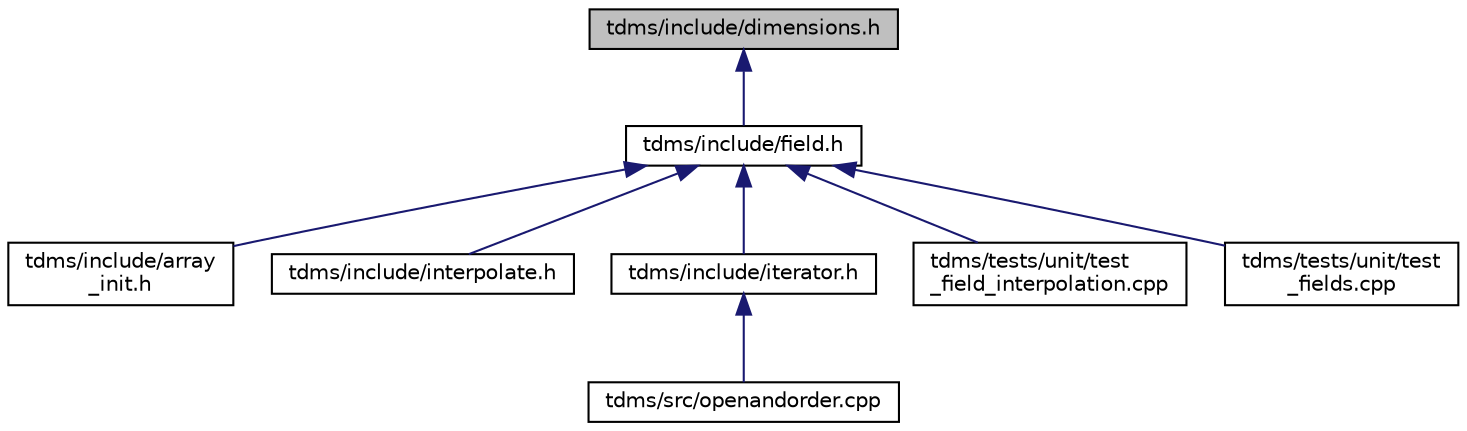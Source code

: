 digraph "tdms/include/dimensions.h"
{
 // LATEX_PDF_SIZE
  edge [fontname="Helvetica",fontsize="10",labelfontname="Helvetica",labelfontsize="10"];
  node [fontname="Helvetica",fontsize="10",shape=record];
  Node1 [label="tdms/include/dimensions.h",height=0.2,width=0.4,color="black", fillcolor="grey75", style="filled", fontcolor="black",tooltip=" "];
  Node1 -> Node2 [dir="back",color="midnightblue",fontsize="10",style="solid",fontname="Helvetica"];
  Node2 [label="tdms/include/field.h",height=0.2,width=0.4,color="black", fillcolor="white", style="filled",URL="$field_8h.html",tooltip="Classes for the electric and magnetic (split) fields on a grid."];
  Node2 -> Node3 [dir="back",color="midnightblue",fontsize="10",style="solid",fontname="Helvetica"];
  Node3 [label="tdms/include/array\l_init.h",height=0.2,width=0.4,color="black", fillcolor="white", style="filled",URL="$array__init_8h.html",tooltip="A collection of functions for array initialisation given MATLAB pointers."];
  Node2 -> Node4 [dir="back",color="midnightblue",fontsize="10",style="solid",fontname="Helvetica"];
  Node4 [label="tdms/include/interpolate.h",height=0.2,width=0.4,color="black", fillcolor="white", style="filled",URL="$interpolate_8h.html",tooltip="Interpolation of field values within FDTD grid."];
  Node2 -> Node5 [dir="back",color="midnightblue",fontsize="10",style="solid",fontname="Helvetica"];
  Node5 [label="tdms/include/iterator.h",height=0.2,width=0.4,color="black", fillcolor="white", style="filled",URL="$iterator_8h.html",tooltip="The main time propogation algorithm."];
  Node5 -> Node6 [dir="back",color="midnightblue",fontsize="10",style="solid",fontname="Helvetica"];
  Node6 [label="tdms/src/openandorder.cpp",height=0.2,width=0.4,color="black", fillcolor="white", style="filled",URL="$openandorder_8cpp.html",tooltip="Launch and file IO."];
  Node2 -> Node7 [dir="back",color="midnightblue",fontsize="10",style="solid",fontname="Helvetica"];
  Node7 [label="tdms/tests/unit/test\l_field_interpolation.cpp",height=0.2,width=0.4,color="black", fillcolor="white", style="filled",URL="$test__field__interpolation_8cpp.html",tooltip="Tests interpolation of E- and H-fields and compares the errors against MATLAB benchmarks."];
  Node2 -> Node8 [dir="back",color="midnightblue",fontsize="10",style="solid",fontname="Helvetica"];
  Node8 [label="tdms/tests/unit/test\l_fields.cpp",height=0.2,width=0.4,color="black", fillcolor="white", style="filled",URL="$test__fields_8cpp.html",tooltip="Test of the Field class and subclasses."];
}

